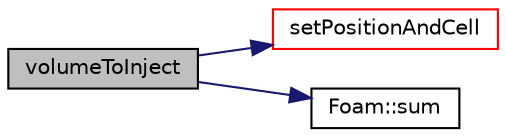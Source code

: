 digraph "volumeToInject"
{
  bgcolor="transparent";
  edge [fontname="Helvetica",fontsize="10",labelfontname="Helvetica",labelfontsize="10"];
  node [fontname="Helvetica",fontsize="10",shape=record];
  rankdir="LR";
  Node46 [label="volumeToInject",height=0.2,width=0.4,color="black", fillcolor="grey75", style="filled", fontcolor="black"];
  Node46 -> Node47 [color="midnightblue",fontsize="10",style="solid",fontname="Helvetica"];
  Node47 [label="setPositionAndCell",height=0.2,width=0.4,color="red",URL="$a25193.html#a64ab8345fbd202af3bbab93b25d90105",tooltip="Set the injection position and owner cell, tetFace and tetPt. "];
  Node46 -> Node49 [color="midnightblue",fontsize="10",style="solid",fontname="Helvetica"];
  Node49 [label="Foam::sum",height=0.2,width=0.4,color="black",URL="$a21851.html#a3d8733143aad0e03b300186ab4bef137"];
}

